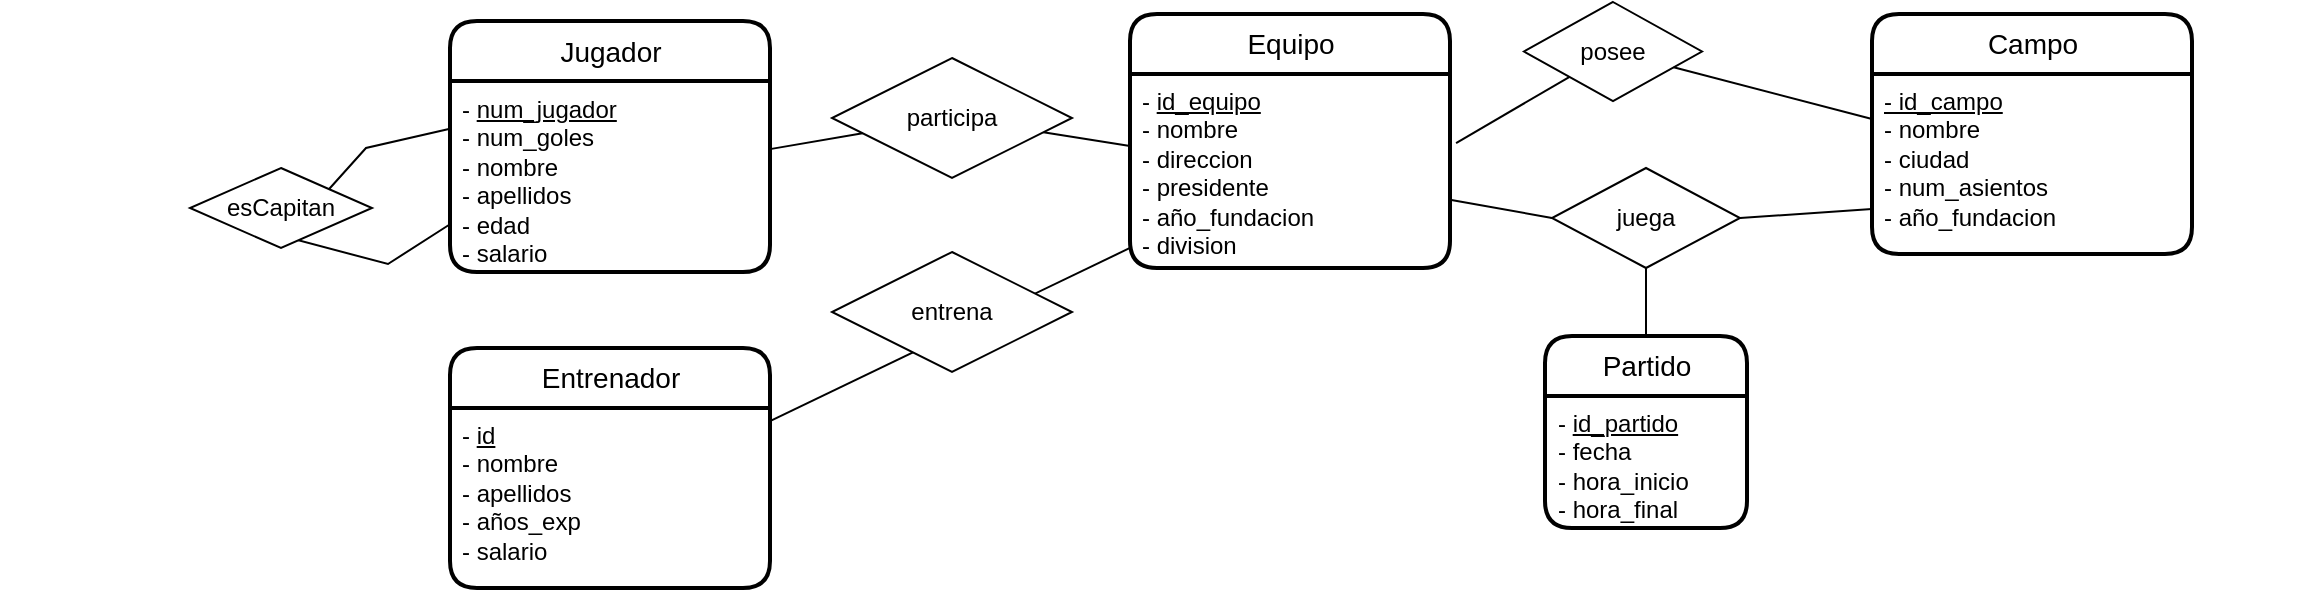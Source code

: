 <mxfile version="20.1.3" type="github">
  <diagram id="uYRfjiD1gklh-725J0Lw" name="Página-1">
    <mxGraphModel dx="2372" dy="634" grid="0" gridSize="10" guides="1" tooltips="1" connect="1" arrows="1" fold="1" page="1" pageScale="1" pageWidth="1169" pageHeight="827" math="0" shadow="0">
      <root>
        <mxCell id="0" />
        <mxCell id="1" parent="0" />
        <mxCell id="5uLw5l153kYE_iA3NJFK-12" value="" style="group" vertex="1" connectable="0" parent="1">
          <mxGeometry x="-1161" y="80" width="1161" height="293" as="geometry" />
        </mxCell>
        <mxCell id="BYiTT5JSdrQ-tPfnRJZV-1" value="Partido" style="swimlane;childLayout=stackLayout;horizontal=1;startSize=30;horizontalStack=0;rounded=1;fontSize=14;fontStyle=0;strokeWidth=2;resizeParent=0;resizeLast=1;shadow=0;dashed=0;align=center;html=1;" parent="5uLw5l153kYE_iA3NJFK-12" vertex="1">
          <mxGeometry x="772.5" y="167" width="101" height="96" as="geometry">
            <mxRectangle x="414" y="217" width="79" height="30" as="alternateBounds" />
          </mxGeometry>
        </mxCell>
        <mxCell id="BYiTT5JSdrQ-tPfnRJZV-31" value="&lt;div&gt;- &lt;u&gt;id_partido&lt;/u&gt;&lt;/div&gt;&lt;div&gt;- fecha &lt;br&gt;&lt;/div&gt;&lt;div&gt;- hora_inicio&lt;/div&gt;&lt;div&gt;- hora_final&lt;br&gt;&lt;/div&gt;&lt;div&gt;&lt;br&gt;&lt;/div&gt;&lt;div&gt;&amp;nbsp;&lt;br&gt;&lt;/div&gt;" style="align=left;strokeColor=none;fillColor=none;spacingLeft=4;fontSize=12;verticalAlign=top;resizable=0;rotatable=0;part=1;html=1;" parent="BYiTT5JSdrQ-tPfnRJZV-1" vertex="1">
          <mxGeometry y="30" width="101" height="66" as="geometry" />
        </mxCell>
        <mxCell id="BYiTT5JSdrQ-tPfnRJZV-9" value="Equipo" style="swimlane;childLayout=stackLayout;horizontal=1;startSize=30;horizontalStack=0;rounded=1;fontSize=14;fontStyle=0;strokeWidth=2;resizeParent=0;resizeLast=1;shadow=0;dashed=0;align=center;html=1;" parent="5uLw5l153kYE_iA3NJFK-12" vertex="1">
          <mxGeometry x="565" y="6" width="160" height="127" as="geometry" />
        </mxCell>
        <mxCell id="BYiTT5JSdrQ-tPfnRJZV-10" value="&lt;div&gt;- &lt;u&gt;id_equipo&lt;/u&gt;&lt;/div&gt;&lt;div&gt;- nombre&lt;/div&gt;&lt;div&gt;- direccion&lt;/div&gt;&lt;div&gt;- presidente&lt;/div&gt;&lt;div&gt;- año_fundacion&lt;/div&gt;&lt;div&gt;- division&lt;br&gt;&lt;/div&gt;" style="align=left;strokeColor=none;fillColor=none;spacingLeft=4;fontSize=12;verticalAlign=top;resizable=0;rotatable=0;part=1;html=1;" parent="BYiTT5JSdrQ-tPfnRJZV-9" vertex="1">
          <mxGeometry y="30" width="160" height="97" as="geometry" />
        </mxCell>
        <mxCell id="BYiTT5JSdrQ-tPfnRJZV-11" value="Jugador" style="swimlane;childLayout=stackLayout;horizontal=1;startSize=30;horizontalStack=0;rounded=1;fontSize=14;fontStyle=0;strokeWidth=2;resizeParent=0;resizeLast=1;shadow=0;dashed=0;align=center;html=1;" parent="5uLw5l153kYE_iA3NJFK-12" vertex="1">
          <mxGeometry x="225" y="9.5" width="160" height="125.5" as="geometry" />
        </mxCell>
        <mxCell id="BYiTT5JSdrQ-tPfnRJZV-12" value="&lt;div&gt;- &lt;u&gt;num_jugador&lt;/u&gt;&lt;/div&gt;&lt;div&gt;- num_goles&lt;/div&gt;&lt;div&gt;- nombre&lt;/div&gt;&lt;div&gt;- apellidos&lt;br&gt;&lt;/div&gt;&lt;div&gt;- edad&lt;/div&gt;&lt;div&gt;- salario&lt;br&gt;&lt;/div&gt;" style="align=left;strokeColor=none;fillColor=none;spacingLeft=4;fontSize=12;verticalAlign=top;resizable=0;rotatable=0;part=1;html=1;" parent="BYiTT5JSdrQ-tPfnRJZV-11" vertex="1">
          <mxGeometry y="30" width="160" height="95.5" as="geometry" />
        </mxCell>
        <mxCell id="5uLw5l153kYE_iA3NJFK-6" value="" style="endArrow=none;html=1;rounded=0;entryX=0;entryY=0.25;entryDx=0;entryDy=0;exitX=0;exitY=0.75;exitDx=0;exitDy=0;" edge="1" parent="BYiTT5JSdrQ-tPfnRJZV-11" source="BYiTT5JSdrQ-tPfnRJZV-12" target="BYiTT5JSdrQ-tPfnRJZV-12">
          <mxGeometry width="50" height="50" relative="1" as="geometry">
            <mxPoint x="241" y="205.5" as="sourcePoint" />
            <mxPoint x="291" y="155.5" as="targetPoint" />
            <Array as="points">
              <mxPoint x="-31" y="121.5" />
              <mxPoint x="-82" y="108" />
              <mxPoint x="-42" y="63.5" />
            </Array>
          </mxGeometry>
        </mxCell>
        <mxCell id="BYiTT5JSdrQ-tPfnRJZV-13" value="Entrenador" style="swimlane;childLayout=stackLayout;horizontal=1;startSize=30;horizontalStack=0;rounded=1;fontSize=14;fontStyle=0;strokeWidth=2;resizeParent=0;resizeLast=1;shadow=0;dashed=0;align=center;html=1;" parent="5uLw5l153kYE_iA3NJFK-12" vertex="1">
          <mxGeometry x="225" y="173" width="160" height="120" as="geometry" />
        </mxCell>
        <mxCell id="BYiTT5JSdrQ-tPfnRJZV-14" value="&lt;div&gt;- &lt;u&gt;id&lt;/u&gt;&lt;/div&gt;&lt;div&gt;- nombre&lt;/div&gt;&lt;div&gt;- apellidos&lt;/div&gt;&lt;div&gt;- años_exp&lt;/div&gt;&lt;div&gt;- salario&lt;br&gt;&lt;/div&gt;&lt;div&gt;&lt;br&gt;&lt;/div&gt;" style="align=left;strokeColor=none;fillColor=none;spacingLeft=4;fontSize=12;verticalAlign=top;resizable=0;rotatable=0;part=1;html=1;" parent="BYiTT5JSdrQ-tPfnRJZV-13" vertex="1">
          <mxGeometry y="30" width="160" height="90" as="geometry" />
        </mxCell>
        <mxCell id="BYiTT5JSdrQ-tPfnRJZV-15" value="Campo" style="swimlane;childLayout=stackLayout;horizontal=1;startSize=30;horizontalStack=0;rounded=1;fontSize=14;fontStyle=0;strokeWidth=2;resizeParent=0;resizeLast=1;shadow=0;dashed=0;align=center;html=1;" parent="5uLw5l153kYE_iA3NJFK-12" vertex="1">
          <mxGeometry x="936" y="6" width="160" height="120" as="geometry" />
        </mxCell>
        <mxCell id="BYiTT5JSdrQ-tPfnRJZV-16" value="&lt;div&gt;&lt;u&gt;- id_campo&lt;/u&gt;&lt;/div&gt;&lt;div&gt;- nombre&lt;/div&gt;&lt;div&gt;- ciudad&lt;br&gt;&lt;/div&gt;&lt;div&gt;- num_asientos&lt;/div&gt;&lt;div&gt;- año_fundacion &lt;br&gt;&lt;/div&gt;" style="align=left;strokeColor=none;fillColor=none;spacingLeft=4;fontSize=12;verticalAlign=top;resizable=0;rotatable=0;part=1;html=1;" parent="BYiTT5JSdrQ-tPfnRJZV-15" vertex="1">
          <mxGeometry y="30" width="160" height="90" as="geometry" />
        </mxCell>
        <mxCell id="BYiTT5JSdrQ-tPfnRJZV-19" value="" style="endArrow=none;html=1;rounded=0;fontSize=12;exitX=1;exitY=0.5;exitDx=0;exitDy=0;startArrow=none;entryX=0;entryY=0.75;entryDx=0;entryDy=0;" parent="5uLw5l153kYE_iA3NJFK-12" source="BYiTT5JSdrQ-tPfnRJZV-21" target="BYiTT5JSdrQ-tPfnRJZV-16" edge="1">
          <mxGeometry relative="1" as="geometry">
            <mxPoint x="721" y="191" as="sourcePoint" />
            <mxPoint x="941" y="97" as="targetPoint" />
          </mxGeometry>
        </mxCell>
        <mxCell id="BYiTT5JSdrQ-tPfnRJZV-21" value="juega" style="shape=rhombus;perimeter=rhombusPerimeter;whiteSpace=wrap;html=1;align=center;fontSize=12;" parent="5uLw5l153kYE_iA3NJFK-12" vertex="1">
          <mxGeometry x="776" y="83" width="94" height="50" as="geometry" />
        </mxCell>
        <mxCell id="BYiTT5JSdrQ-tPfnRJZV-22" value="" style="endArrow=none;html=1;rounded=0;fontSize=12;entryX=0.5;entryY=1;entryDx=0;entryDy=0;" parent="5uLw5l153kYE_iA3NJFK-12" source="BYiTT5JSdrQ-tPfnRJZV-1" target="BYiTT5JSdrQ-tPfnRJZV-21" edge="1">
          <mxGeometry relative="1" as="geometry">
            <mxPoint x="844.0" y="188.25" as="sourcePoint" />
            <mxPoint x="944.0" y="84.5" as="targetPoint" />
          </mxGeometry>
        </mxCell>
        <mxCell id="BYiTT5JSdrQ-tPfnRJZV-24" value="" style="endArrow=none;html=1;rounded=0;fontSize=12;exitX=1.019;exitY=0.356;exitDx=0;exitDy=0;exitPerimeter=0;" parent="5uLw5l153kYE_iA3NJFK-12" source="BYiTT5JSdrQ-tPfnRJZV-10" target="BYiTT5JSdrQ-tPfnRJZV-26" edge="1">
          <mxGeometry relative="1" as="geometry">
            <mxPoint x="768" y="68.79" as="sourcePoint" />
            <mxPoint x="928" y="68.79" as="targetPoint" />
          </mxGeometry>
        </mxCell>
        <mxCell id="BYiTT5JSdrQ-tPfnRJZV-26" value="posee" style="shape=rhombus;perimeter=rhombusPerimeter;whiteSpace=wrap;html=1;align=center;fontSize=12;" parent="5uLw5l153kYE_iA3NJFK-12" vertex="1">
          <mxGeometry x="762" width="89" height="49.5" as="geometry" />
        </mxCell>
        <mxCell id="BYiTT5JSdrQ-tPfnRJZV-33" value="" style="endArrow=none;html=1;rounded=0;fontSize=12;entryX=0;entryY=0.5;entryDx=0;entryDy=0;startArrow=none;" parent="5uLw5l153kYE_iA3NJFK-12" source="BYiTT5JSdrQ-tPfnRJZV-10" target="BYiTT5JSdrQ-tPfnRJZV-21" edge="1">
          <mxGeometry relative="1" as="geometry">
            <mxPoint x="720" y="134" as="sourcePoint" />
            <mxPoint x="821" y="116" as="targetPoint" />
          </mxGeometry>
        </mxCell>
        <mxCell id="BYiTT5JSdrQ-tPfnRJZV-34" value="" style="endArrow=none;html=1;rounded=0;fontSize=12;entryX=0;entryY=0.25;entryDx=0;entryDy=0;" parent="5uLw5l153kYE_iA3NJFK-12" source="BYiTT5JSdrQ-tPfnRJZV-26" edge="1" target="BYiTT5JSdrQ-tPfnRJZV-16">
          <mxGeometry relative="1" as="geometry">
            <mxPoint x="864" y="71.04" as="sourcePoint" />
            <mxPoint x="1005" y="72" as="targetPoint" />
          </mxGeometry>
        </mxCell>
        <mxCell id="BYiTT5JSdrQ-tPfnRJZV-36" value="" style="endArrow=none;html=1;rounded=0;fontSize=12;startArrow=none;" parent="5uLw5l153kYE_iA3NJFK-12" source="BYiTT5JSdrQ-tPfnRJZV-38" target="BYiTT5JSdrQ-tPfnRJZV-10" edge="1">
          <mxGeometry relative="1" as="geometry">
            <mxPoint x="273" y="87.381" as="sourcePoint" />
            <mxPoint x="501" y="68.79" as="targetPoint" />
          </mxGeometry>
        </mxCell>
        <mxCell id="BYiTT5JSdrQ-tPfnRJZV-39" value="" style="endArrow=none;html=1;rounded=0;fontSize=12;" parent="5uLw5l153kYE_iA3NJFK-12" source="BYiTT5JSdrQ-tPfnRJZV-14" target="BYiTT5JSdrQ-tPfnRJZV-10" edge="1">
          <mxGeometry relative="1" as="geometry">
            <mxPoint x="510" y="243" as="sourcePoint" />
            <mxPoint x="670" y="243" as="targetPoint" />
          </mxGeometry>
        </mxCell>
        <mxCell id="BYiTT5JSdrQ-tPfnRJZV-40" value="entrena" style="shape=rhombus;perimeter=rhombusPerimeter;whiteSpace=wrap;html=1;align=center;fontSize=12;" parent="5uLw5l153kYE_iA3NJFK-12" vertex="1">
          <mxGeometry x="416" y="125" width="120" height="60" as="geometry" />
        </mxCell>
        <mxCell id="5uLw5l153kYE_iA3NJFK-1" value="esCapitan" style="shape=rhombus;perimeter=rhombusPerimeter;whiteSpace=wrap;html=1;align=center;" vertex="1" parent="5uLw5l153kYE_iA3NJFK-12">
          <mxGeometry x="95" y="83" width="91" height="40" as="geometry" />
        </mxCell>
        <mxCell id="BYiTT5JSdrQ-tPfnRJZV-38" value="participa" style="shape=rhombus;perimeter=rhombusPerimeter;whiteSpace=wrap;html=1;align=center;fontSize=12;" parent="5uLw5l153kYE_iA3NJFK-12" vertex="1">
          <mxGeometry x="416" y="28" width="120" height="60" as="geometry" />
        </mxCell>
        <mxCell id="5uLw5l153kYE_iA3NJFK-8" value="" style="endArrow=none;html=1;rounded=0;fontSize=12;" edge="1" parent="5uLw5l153kYE_iA3NJFK-12" source="BYiTT5JSdrQ-tPfnRJZV-12" target="BYiTT5JSdrQ-tPfnRJZV-38">
          <mxGeometry relative="1" as="geometry">
            <mxPoint x="307.0" y="86.724" as="sourcePoint" />
            <mxPoint x="565" y="85.026" as="targetPoint" />
          </mxGeometry>
        </mxCell>
      </root>
    </mxGraphModel>
  </diagram>
</mxfile>
